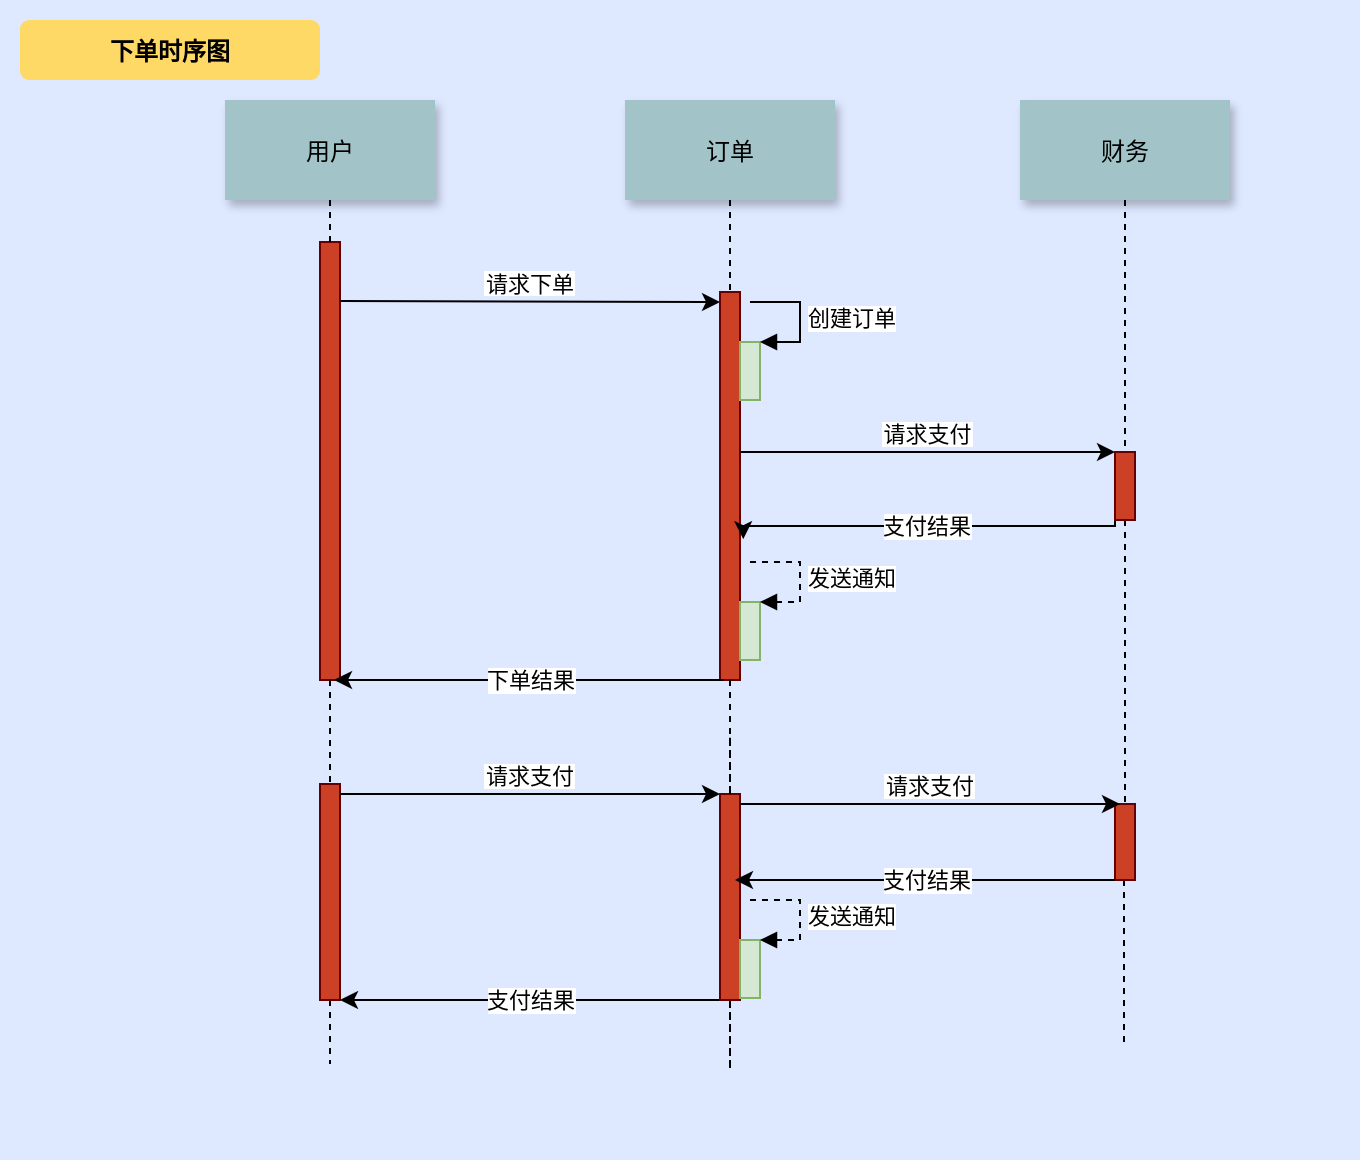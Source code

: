 <mxfile version="13.6.2" type="device"><diagram name="Page-1" id="9361dd3d-8414-5efd-6122-117bd74ce7a7"><mxGraphModel dx="1038" dy="607" grid="1" gridSize="10" guides="1" tooltips="1" connect="1" arrows="1" fold="1" page="0" pageScale="1.5" pageWidth="826" pageHeight="1169" background="#ffffff" math="0" shadow="0"><root><mxCell id="0"/><mxCell id="1" parent="0"/><mxCell id="69" value="" style="fillColor=#DEE8FF;strokeColor=none" parent="1" vertex="1"><mxGeometry x="40" y="10" width="680" height="580" as="geometry"/></mxCell><mxCell id="2" value="" style="fillColor=#CC4125;strokeColor=#660000" parent="1" vertex="1"><mxGeometry x="200" y="131" width="10" height="219" as="geometry"/></mxCell><mxCell id="4" value="用户" style="shadow=1;fillColor=#A2C4C9;strokeColor=none" parent="1" vertex="1"><mxGeometry x="152.5" y="60" width="105" height="50" as="geometry"/></mxCell><mxCell id="6" value="" style="fillColor=#CC4125;strokeColor=#660000" parent="1" vertex="1"><mxGeometry x="400" y="156" width="10" height="194" as="geometry"/></mxCell><mxCell id="7" value="订单" style="shadow=1;fillColor=#A2C4C9;strokeColor=none" parent="1" vertex="1"><mxGeometry x="352.5" y="60" width="105" height="50" as="geometry"/></mxCell><mxCell id="8" value="" style="edgeStyle=none;endArrow=none;dashed=1" parent="1" source="7" target="6" edge="1"><mxGeometry x="272.335" y="165" width="100" height="100" as="geometry"><mxPoint x="347.259" y="110" as="sourcePoint"/><mxPoint x="347.576" y="165" as="targetPoint"/></mxGeometry></mxCell><mxCell id="9" value="请求下单" style="edgeStyle=none;verticalLabelPosition=top;verticalAlign=bottom" parent="1" edge="1"><mxGeometry x="220" y="73" width="100" height="100" as="geometry"><mxPoint x="210" y="160.5" as="sourcePoint"/><mxPoint x="400" y="161" as="targetPoint"/></mxGeometry></mxCell><mxCell id="19" value="请求支付" style="edgeStyle=elbowEdgeStyle;elbow=vertical;verticalLabelPosition=top;verticalAlign=bottom;entryX=0;entryY=0;entryDx=0;entryDy=0;" parent="1" source="6" target="21" edge="1"><mxGeometry x="350" y="271" width="100" height="100" as="geometry"><mxPoint x="350" y="371" as="sourcePoint"/><mxPoint x="509.784" y="233" as="targetPoint"/></mxGeometry></mxCell><mxCell id="jTiT5gjnm9SaK4iTWQht-96" value="支付结果" style="edgeStyle=orthogonalEdgeStyle;rounded=0;orthogonalLoop=1;jettySize=auto;html=1;entryX=1.16;entryY=0.637;entryDx=0;entryDy=0;entryPerimeter=0;exitX=0;exitY=1;exitDx=0;exitDy=0;" edge="1" parent="1" source="21" target="6"><mxGeometry relative="1" as="geometry"><mxPoint x="600" y="273" as="sourcePoint"/><mxPoint x="420" y="270" as="targetPoint"/><Array as="points"><mxPoint x="598" y="273"/></Array></mxGeometry></mxCell><mxCell id="jTiT5gjnm9SaK4iTWQht-104" value="" style="edgeStyle=orthogonalEdgeStyle;rounded=0;orthogonalLoop=1;jettySize=auto;html=1;dashed=1;endArrow=none;endFill=0;" edge="1" parent="1" source="21" target="jTiT5gjnm9SaK4iTWQht-103"><mxGeometry relative="1" as="geometry"/></mxCell><mxCell id="21" value="" style="fillColor=#CC4125;strokeColor=#660000" parent="1" vertex="1"><mxGeometry x="597.5" y="236" width="10" height="34" as="geometry"/></mxCell><mxCell id="22" value="财务" style="shadow=1;fillColor=#A2C4C9;strokeColor=none" parent="1" vertex="1"><mxGeometry x="550" y="60" width="105" height="50" as="geometry"/></mxCell><mxCell id="23" value="" style="edgeStyle=none;endArrow=none;dashed=1" parent="1" source="22" target="21" edge="1"><mxGeometry x="614.488" y="175.0" width="100" height="100" as="geometry"><mxPoint x="674.653" y="110" as="sourcePoint"/><mxPoint x="674.653" y="260" as="targetPoint"/></mxGeometry></mxCell><mxCell id="33" value="" style="edgeStyle=elbowEdgeStyle;elbow=horizontal;endArrow=none;dashed=1" parent="1" source="4" target="2" edge="1"><mxGeometry x="230.0" y="310" width="100" height="100" as="geometry"><mxPoint x="230.0" y="410" as="sourcePoint"/><mxPoint x="330" y="310" as="targetPoint"/></mxGeometry></mxCell><mxCell id="jTiT5gjnm9SaK4iTWQht-107" value="" style="edgeStyle=orthogonalEdgeStyle;rounded=0;orthogonalLoop=1;jettySize=auto;html=1;dashed=1;endArrow=none;endFill=0;" edge="1" parent="1" source="42"><mxGeometry relative="1" as="geometry"><mxPoint x="205" y="542" as="targetPoint"/></mxGeometry></mxCell><mxCell id="42" value="" style="fillColor=#CC4125;strokeColor=#660000" parent="1" vertex="1"><mxGeometry x="200" y="402" width="10" height="108" as="geometry"/></mxCell><mxCell id="44" value="" style="edgeStyle=none;dashed=1;endArrow=none;entryX=0.5;entryY=0;entryDx=0;entryDy=0;" parent="1" source="2" target="42" edge="1"><mxGeometry x="50" y="300" width="100" height="100" as="geometry"><mxPoint x="50" y="400" as="sourcePoint"/><mxPoint x="205" y="430" as="targetPoint"/></mxGeometry></mxCell><mxCell id="52" value="" style="edgeStyle=none;endArrow=none;dashed=1" parent="1" source="jTiT5gjnm9SaK4iTWQht-110" edge="1"><mxGeometry x="376.571" y="339.697" width="100" height="100" as="geometry"><mxPoint x="451.736" y="284.697" as="sourcePoint"/><mxPoint x="405" y="490" as="targetPoint"/><Array as="points"><mxPoint x="405" y="370"/><mxPoint x="405" y="450"/><mxPoint x="405" y="490"/><mxPoint x="405" y="550"/></Array></mxGeometry></mxCell><mxCell id="71" value="下单时序图" style="rounded=1;fontStyle=1;fillColor=#FFD966;strokeColor=none" parent="1" vertex="1"><mxGeometry x="50" y="20" width="150" height="30" as="geometry"/></mxCell><mxCell id="jTiT5gjnm9SaK4iTWQht-92" value="" style="html=1;points=[];perimeter=orthogonalPerimeter;fillColor=#d5e8d4;strokeColor=#82b366;" vertex="1" parent="1"><mxGeometry x="410" y="181" width="10" height="29" as="geometry"/></mxCell><mxCell id="jTiT5gjnm9SaK4iTWQht-93" value="创建订单" style="edgeStyle=orthogonalEdgeStyle;html=1;align=left;spacingLeft=2;endArrow=block;rounded=0;entryX=1;entryY=0;" edge="1" target="jTiT5gjnm9SaK4iTWQht-92" parent="1"><mxGeometry relative="1" as="geometry"><mxPoint x="415" y="161" as="sourcePoint"/><Array as="points"><mxPoint x="440" y="161"/></Array></mxGeometry></mxCell><mxCell id="jTiT5gjnm9SaK4iTWQht-99" value="下单结果" style="edgeStyle=orthogonalEdgeStyle;rounded=0;orthogonalLoop=1;jettySize=auto;html=1;" edge="1" parent="1"><mxGeometry relative="1" as="geometry"><mxPoint x="402" y="350" as="sourcePoint"/><mxPoint x="207" y="350" as="targetPoint"/><Array as="points"><mxPoint x="207" y="350"/></Array></mxGeometry></mxCell><mxCell id="jTiT5gjnm9SaK4iTWQht-102" value="请求支付" style="edgeStyle=none;verticalLabelPosition=top;verticalAlign=bottom;entryX=0;entryY=0;entryDx=0;entryDy=0;" edge="1" parent="1" target="jTiT5gjnm9SaK4iTWQht-110"><mxGeometry x="220" y="324.5" width="100" height="100" as="geometry"><mxPoint x="210" y="407" as="sourcePoint"/><mxPoint x="400" y="412.5" as="targetPoint"/></mxGeometry></mxCell><mxCell id="jTiT5gjnm9SaK4iTWQht-109" value="" style="edgeStyle=orthogonalEdgeStyle;rounded=0;orthogonalLoop=1;jettySize=auto;html=1;dashed=1;endArrow=none;endFill=0;" edge="1" parent="1" source="jTiT5gjnm9SaK4iTWQht-103"><mxGeometry relative="1" as="geometry"><mxPoint x="602" y="532" as="targetPoint"/></mxGeometry></mxCell><mxCell id="jTiT5gjnm9SaK4iTWQht-103" value="" style="fillColor=#CC4125;strokeColor=#660000" vertex="1" parent="1"><mxGeometry x="597.5" y="412" width="10" height="38" as="geometry"/></mxCell><mxCell id="jTiT5gjnm9SaK4iTWQht-105" value="支付结果" style="edgeStyle=orthogonalEdgeStyle;rounded=0;orthogonalLoop=1;jettySize=auto;html=1;entryX=1;entryY=1;entryDx=0;entryDy=0;exitX=0;exitY=1;exitDx=0;exitDy=0;" edge="1" parent="1" source="jTiT5gjnm9SaK4iTWQht-110" target="42"><mxGeometry relative="1" as="geometry"><mxPoint x="400" y="492" as="sourcePoint"/><mxPoint x="408" y="491" as="targetPoint"/><Array as="points"><mxPoint x="400" y="510"/></Array></mxGeometry></mxCell><mxCell id="jTiT5gjnm9SaK4iTWQht-110" value="" style="fillColor=#CC4125;strokeColor=#660000" vertex="1" parent="1"><mxGeometry x="400" y="407" width="10" height="103" as="geometry"/></mxCell><mxCell id="jTiT5gjnm9SaK4iTWQht-111" value="" style="edgeStyle=none;endArrow=none;dashed=1" edge="1" parent="1" source="6" target="jTiT5gjnm9SaK4iTWQht-110"><mxGeometry x="376.571" y="339.697" width="100" height="100" as="geometry"><mxPoint x="405" y="330" as="sourcePoint"/><mxPoint x="405" y="490" as="targetPoint"/><Array as="points"/></mxGeometry></mxCell><mxCell id="jTiT5gjnm9SaK4iTWQht-113" value="请求支付" style="edgeStyle=none;verticalLabelPosition=top;verticalAlign=bottom;entryX=0;entryY=0;entryDx=0;entryDy=0;" edge="1" parent="1"><mxGeometry x="420" y="329.5" width="100" height="100" as="geometry"><mxPoint x="410" y="412" as="sourcePoint"/><mxPoint x="600" y="412.0" as="targetPoint"/></mxGeometry></mxCell><mxCell id="jTiT5gjnm9SaK4iTWQht-114" value="支付结果" style="edgeStyle=orthogonalEdgeStyle;rounded=0;orthogonalLoop=1;jettySize=auto;html=1;entryX=1;entryY=1;entryDx=0;entryDy=0;" edge="1" parent="1"><mxGeometry relative="1" as="geometry"><mxPoint x="597.5" y="450" as="sourcePoint"/><mxPoint x="407.5" y="450" as="targetPoint"/><Array as="points"><mxPoint x="597.5" y="450"/><mxPoint x="597.5" y="450"/></Array></mxGeometry></mxCell><mxCell id="jTiT5gjnm9SaK4iTWQht-124" value="" style="html=1;points=[];perimeter=orthogonalPerimeter;fillColor=#d5e8d4;strokeColor=#82b366;" vertex="1" parent="1"><mxGeometry x="410" y="311" width="10" height="29" as="geometry"/></mxCell><mxCell id="jTiT5gjnm9SaK4iTWQht-125" value="发送通知" style="edgeStyle=orthogonalEdgeStyle;html=1;align=left;spacingLeft=2;endArrow=block;rounded=0;entryX=1;entryY=0;dashed=1;" edge="1" target="jTiT5gjnm9SaK4iTWQht-124" parent="1"><mxGeometry relative="1" as="geometry"><mxPoint x="415" y="291" as="sourcePoint"/><Array as="points"><mxPoint x="440" y="291"/></Array></mxGeometry></mxCell><mxCell id="jTiT5gjnm9SaK4iTWQht-132" value="" style="html=1;points=[];perimeter=orthogonalPerimeter;fillColor=#d5e8d4;strokeColor=#82b366;" vertex="1" parent="1"><mxGeometry x="410" y="480" width="10" height="29" as="geometry"/></mxCell><mxCell id="jTiT5gjnm9SaK4iTWQht-133" value="发送通知" style="edgeStyle=orthogonalEdgeStyle;html=1;align=left;spacingLeft=2;endArrow=block;rounded=0;entryX=1;entryY=0;dashed=1;" edge="1" parent="1" target="jTiT5gjnm9SaK4iTWQht-132"><mxGeometry relative="1" as="geometry"><mxPoint x="415" y="460" as="sourcePoint"/><Array as="points"><mxPoint x="440" y="460"/></Array></mxGeometry></mxCell></root></mxGraphModel></diagram></mxfile>